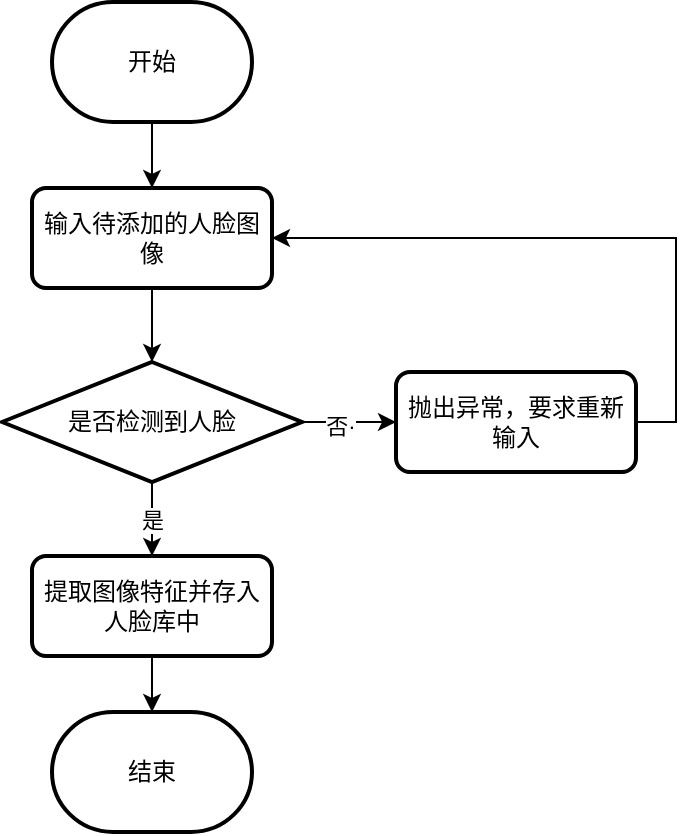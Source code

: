 <mxfile version="21.2.4" type="github">
  <diagram name="第 1 页" id="ia1FdFEVW7x-7T4A9bsR">
    <mxGraphModel dx="954" dy="648" grid="0" gridSize="10" guides="1" tooltips="1" connect="1" arrows="1" fold="1" page="1" pageScale="1" pageWidth="827" pageHeight="1169" math="0" shadow="0">
      <root>
        <mxCell id="0" />
        <mxCell id="1" parent="0" />
        <mxCell id="OSAHbqaYIJd7jO2RB-w5-14" value="" style="edgeStyle=orthogonalEdgeStyle;rounded=0;orthogonalLoop=1;jettySize=auto;html=1;" edge="1" parent="1" source="OSAHbqaYIJd7jO2RB-w5-1" target="OSAHbqaYIJd7jO2RB-w5-6">
          <mxGeometry relative="1" as="geometry" />
        </mxCell>
        <mxCell id="OSAHbqaYIJd7jO2RB-w5-1" value="开始" style="strokeWidth=2;html=1;shape=mxgraph.flowchart.terminator;whiteSpace=wrap;" vertex="1" parent="1">
          <mxGeometry x="261" y="146" width="100" height="60" as="geometry" />
        </mxCell>
        <mxCell id="OSAHbqaYIJd7jO2RB-w5-15" value="" style="edgeStyle=orthogonalEdgeStyle;rounded=0;orthogonalLoop=1;jettySize=auto;html=1;" edge="1" parent="1" source="OSAHbqaYIJd7jO2RB-w5-6" target="OSAHbqaYIJd7jO2RB-w5-13">
          <mxGeometry relative="1" as="geometry" />
        </mxCell>
        <mxCell id="OSAHbqaYIJd7jO2RB-w5-6" value="输入待添加的人脸图像" style="rounded=1;whiteSpace=wrap;html=1;absoluteArcSize=1;arcSize=14;strokeWidth=2;" vertex="1" parent="1">
          <mxGeometry x="251" y="239" width="120" height="50" as="geometry" />
        </mxCell>
        <mxCell id="OSAHbqaYIJd7jO2RB-w5-21" value="" style="edgeStyle=orthogonalEdgeStyle;rounded=0;orthogonalLoop=1;jettySize=auto;html=1;" edge="1" parent="1" source="OSAHbqaYIJd7jO2RB-w5-9" target="OSAHbqaYIJd7jO2RB-w5-20">
          <mxGeometry relative="1" as="geometry" />
        </mxCell>
        <mxCell id="OSAHbqaYIJd7jO2RB-w5-9" value="提取图像特征并存入人脸库中" style="rounded=1;whiteSpace=wrap;html=1;absoluteArcSize=1;arcSize=14;strokeWidth=2;" vertex="1" parent="1">
          <mxGeometry x="251" y="423" width="120" height="50" as="geometry" />
        </mxCell>
        <mxCell id="OSAHbqaYIJd7jO2RB-w5-19" style="edgeStyle=orthogonalEdgeStyle;rounded=0;orthogonalLoop=1;jettySize=auto;html=1;entryX=1;entryY=0.5;entryDx=0;entryDy=0;" edge="1" parent="1" source="OSAHbqaYIJd7jO2RB-w5-11" target="OSAHbqaYIJd7jO2RB-w5-6">
          <mxGeometry relative="1" as="geometry">
            <Array as="points">
              <mxPoint x="573" y="356" />
              <mxPoint x="573" y="264" />
            </Array>
          </mxGeometry>
        </mxCell>
        <mxCell id="OSAHbqaYIJd7jO2RB-w5-11" value="抛出异常，要求重新输入" style="rounded=1;whiteSpace=wrap;html=1;absoluteArcSize=1;arcSize=14;strokeWidth=2;" vertex="1" parent="1">
          <mxGeometry x="433" y="331" width="120" height="50" as="geometry" />
        </mxCell>
        <mxCell id="OSAHbqaYIJd7jO2RB-w5-16" value="是" style="edgeStyle=orthogonalEdgeStyle;rounded=0;orthogonalLoop=1;jettySize=auto;html=1;" edge="1" parent="1" source="OSAHbqaYIJd7jO2RB-w5-13" target="OSAHbqaYIJd7jO2RB-w5-9">
          <mxGeometry relative="1" as="geometry" />
        </mxCell>
        <mxCell id="OSAHbqaYIJd7jO2RB-w5-17" value="" style="edgeStyle=orthogonalEdgeStyle;rounded=0;orthogonalLoop=1;jettySize=auto;html=1;" edge="1" parent="1" source="OSAHbqaYIJd7jO2RB-w5-13" target="OSAHbqaYIJd7jO2RB-w5-11">
          <mxGeometry relative="1" as="geometry" />
        </mxCell>
        <mxCell id="OSAHbqaYIJd7jO2RB-w5-18" value="否·" style="edgeLabel;html=1;align=center;verticalAlign=middle;resizable=0;points=[];" vertex="1" connectable="0" parent="OSAHbqaYIJd7jO2RB-w5-17">
          <mxGeometry x="-0.191" y="-1" relative="1" as="geometry">
            <mxPoint y="1" as="offset" />
          </mxGeometry>
        </mxCell>
        <mxCell id="OSAHbqaYIJd7jO2RB-w5-13" value="是否检测到人脸" style="strokeWidth=2;html=1;shape=mxgraph.flowchart.decision;whiteSpace=wrap;" vertex="1" parent="1">
          <mxGeometry x="236" y="326" width="150" height="60" as="geometry" />
        </mxCell>
        <mxCell id="OSAHbqaYIJd7jO2RB-w5-20" value="结束" style="strokeWidth=2;html=1;shape=mxgraph.flowchart.terminator;whiteSpace=wrap;" vertex="1" parent="1">
          <mxGeometry x="261" y="501" width="100" height="60" as="geometry" />
        </mxCell>
      </root>
    </mxGraphModel>
  </diagram>
</mxfile>
